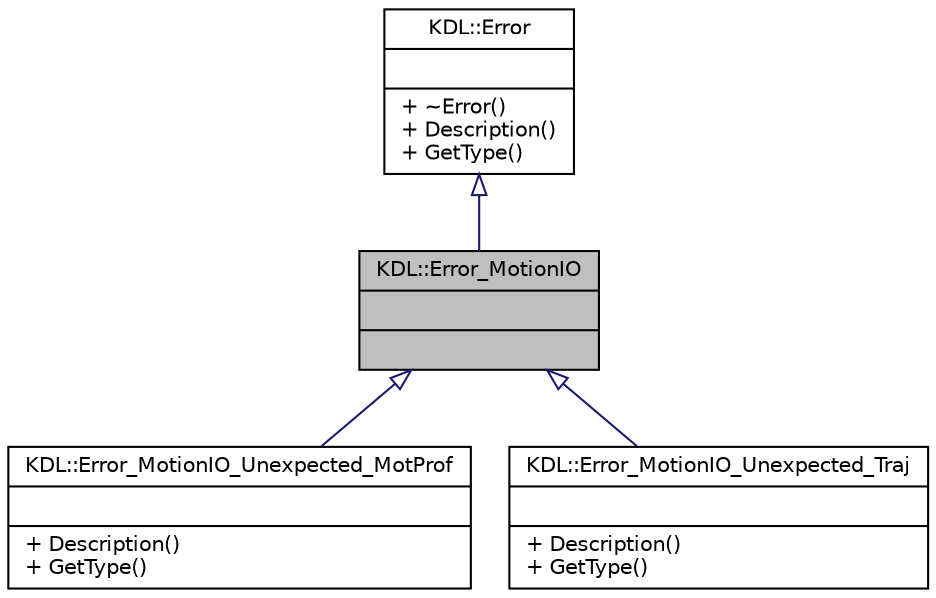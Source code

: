 digraph G
{
  edge [fontname="Helvetica",fontsize="10",labelfontname="Helvetica",labelfontsize="10"];
  node [fontname="Helvetica",fontsize="10",shape=record];
  Node1 [label="{KDL::Error_MotionIO\n||}",height=0.2,width=0.4,color="black", fillcolor="grey75", style="filled" fontcolor="black"];
  Node2 -> Node1 [dir=back,color="midnightblue",fontsize="10",style="solid",arrowtail="empty",fontname="Helvetica"];
  Node2 [label="{KDL::Error\n||+ ~Error()\l+ Description()\l+ GetType()\l}",height=0.2,width=0.4,color="black", fillcolor="white", style="filled",URL="$de/d0c/classKDL_1_1Error.html"];
  Node1 -> Node3 [dir=back,color="midnightblue",fontsize="10",style="solid",arrowtail="empty",fontname="Helvetica"];
  Node3 [label="{KDL::Error_MotionIO_Unexpected_MotProf\n||+ Description()\l+ GetType()\l}",height=0.2,width=0.4,color="black", fillcolor="white", style="filled",URL="$d4/d51/classKDL_1_1Error__MotionIO__Unexpected__MotProf.html"];
  Node1 -> Node4 [dir=back,color="midnightblue",fontsize="10",style="solid",arrowtail="empty",fontname="Helvetica"];
  Node4 [label="{KDL::Error_MotionIO_Unexpected_Traj\n||+ Description()\l+ GetType()\l}",height=0.2,width=0.4,color="black", fillcolor="white", style="filled",URL="$da/d16/classKDL_1_1Error__MotionIO__Unexpected__Traj.html"];
}
